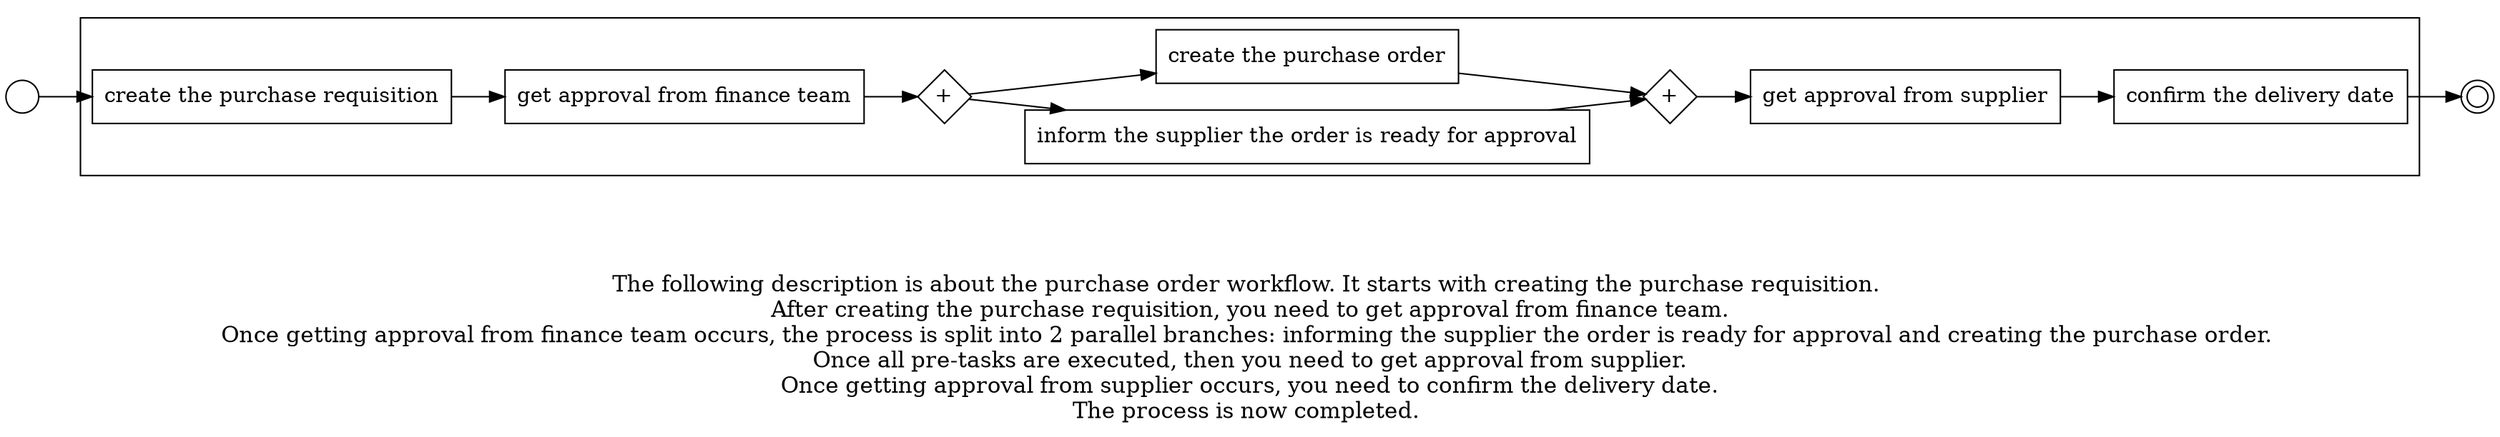 digraph purchase_order_workflow_117 {
	graph [rankdir=LR]
	START_NODE [label="" shape=circle width=0.3]
	subgraph CLUSTER_0 {
		"create the purchase requisition" [shape=box]
		"get approval from finance team" [shape=box]
		"create the purchase requisition" -> "get approval from finance team"
		"AND_SPLIT--4. Creation_9VPG" [label="+" fixedsize=true shape=diamond width=0.5]
		"get approval from finance team" -> "AND_SPLIT--4. Creation_9VPG"
		"inform the supplier the order is ready for approval" [shape=box]
		"AND_SPLIT--4. Creation_9VPG" -> "inform the supplier the order is ready for approval"
		"create the purchase order" [shape=box]
		"AND_SPLIT--4. Creation_9VPG" -> "create the purchase order"
		"AND_JOIN--4. Creation_9VPG" [label="+" fixedsize=true shape=diamond width=0.5]
		"inform the supplier the order is ready for approval" -> "AND_JOIN--4. Creation_9VPG"
		"create the purchase order" -> "AND_JOIN--4. Creation_9VPG"
		"get approval from supplier" [shape=box]
		"AND_JOIN--4. Creation_9VPG" -> "get approval from supplier"
		"confirm the delivery date" [shape=box]
		"get approval from supplier" -> "confirm the delivery date"
	}
	START_NODE -> "create the purchase requisition"
	END_NODE [label="" shape=doublecircle width=0.2]
	"confirm the delivery date" -> END_NODE
	fontsize=15 label="\n\n
The following description is about the purchase order workflow. It starts with creating the purchase requisition. 
After creating the purchase requisition, you need to get approval from finance team.
Once getting approval from finance team occurs, the process is split into 2 parallel branches: informing the supplier the order is ready for approval and creating the purchase order. 
Once all pre-tasks are executed, then you need to get approval from supplier.
Once getting approval from supplier occurs, you need to confirm the delivery date.
The process is now completed. 
"
}
